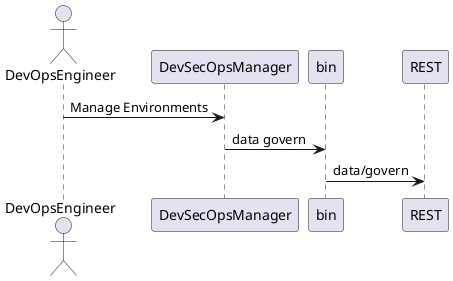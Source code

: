 @startuml


actor "DevOpsEngineer" as devops




devops -> "DevSecOpsManager": Manage Environments
"DevSecOpsManager" -> bin: data govern
bin -> REST: data/govern



@enduml
